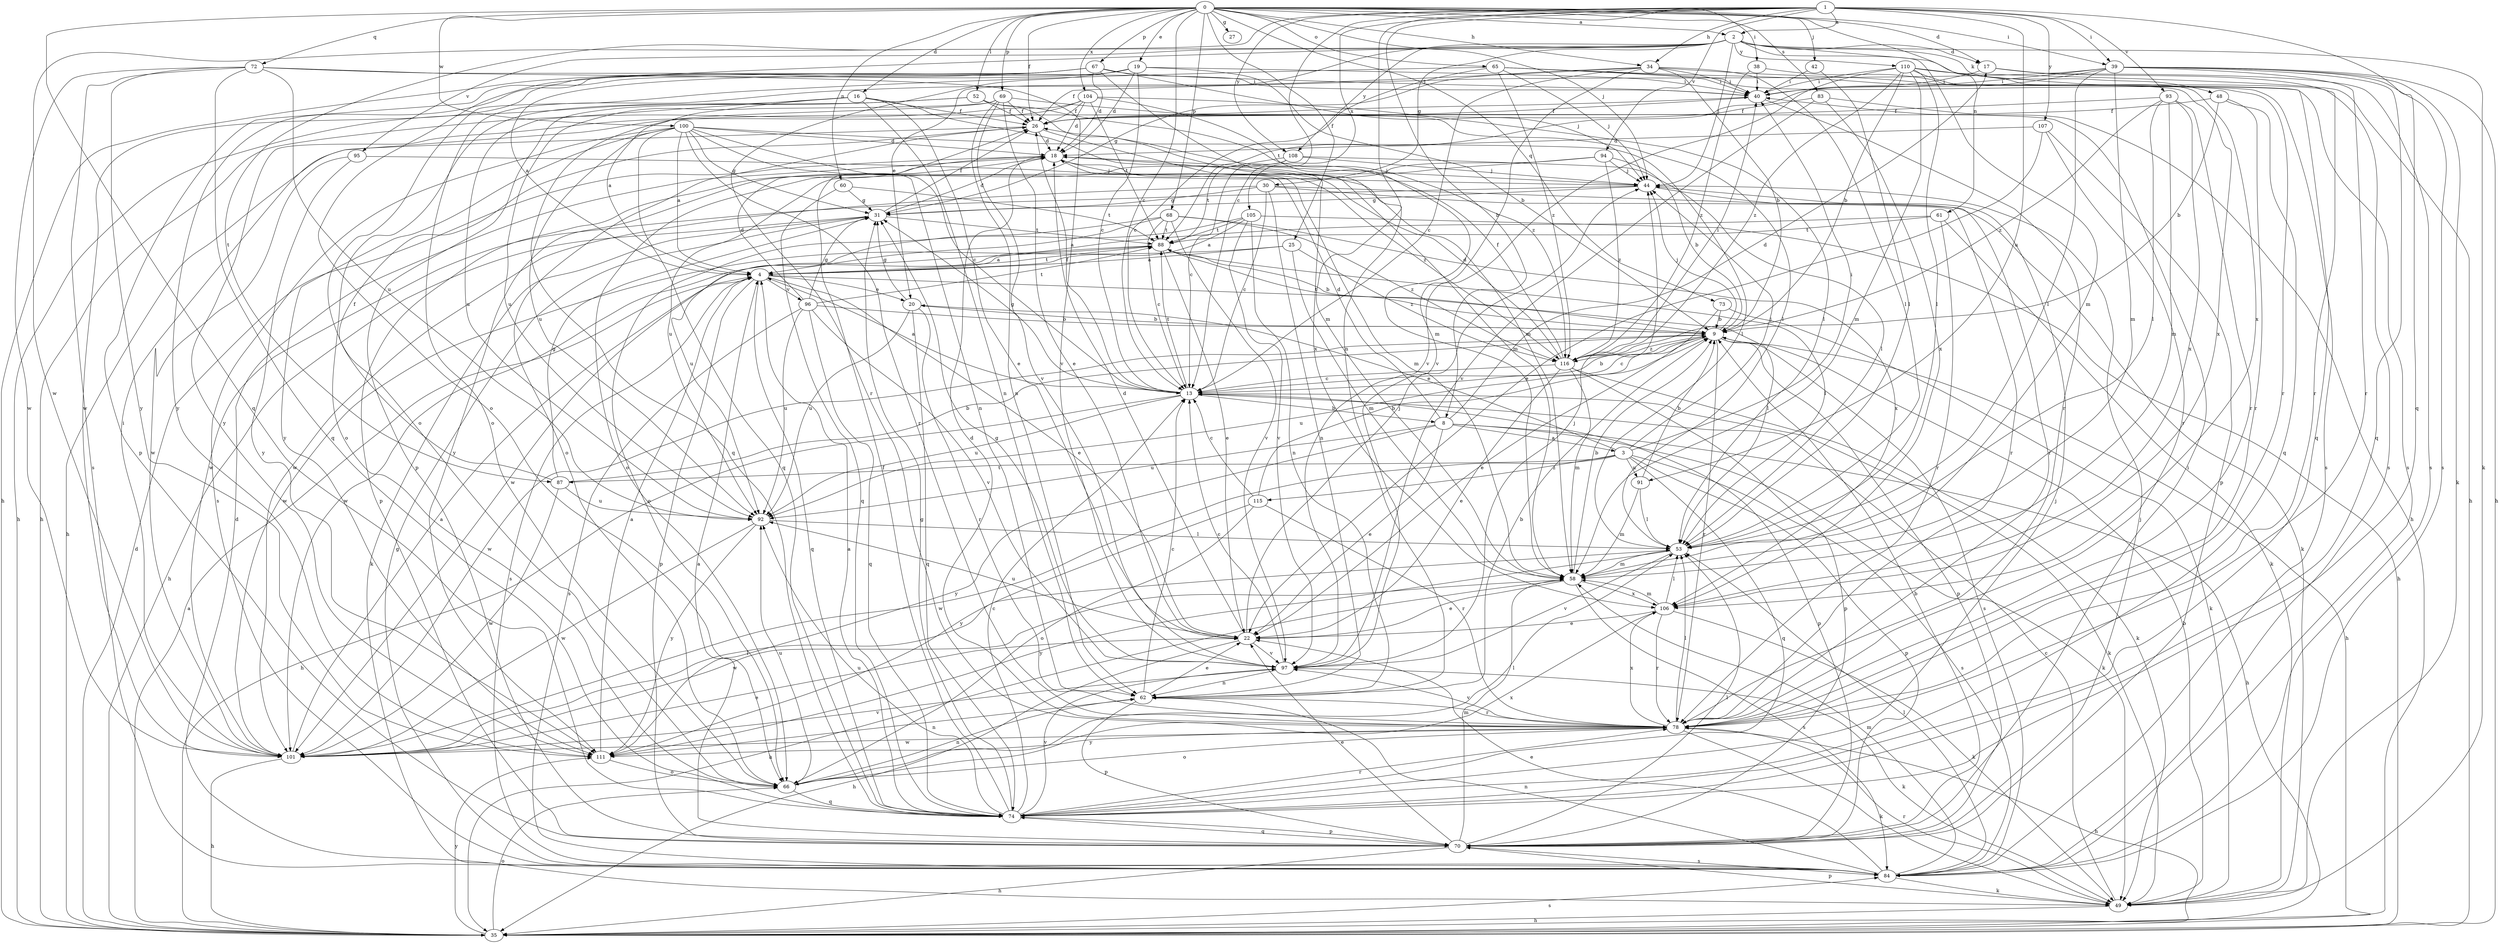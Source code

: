 strict digraph  {
0;
1;
2;
3;
4;
8;
9;
13;
16;
17;
18;
19;
20;
22;
25;
26;
27;
30;
31;
34;
35;
38;
39;
40;
42;
44;
48;
49;
52;
53;
58;
60;
61;
62;
65;
66;
67;
68;
69;
70;
72;
73;
74;
78;
83;
84;
87;
88;
91;
92;
93;
94;
95;
96;
97;
100;
101;
104;
105;
106;
107;
108;
110;
111;
115;
116;
0 -> 2  [label=a];
0 -> 13  [label=c];
0 -> 16  [label=d];
0 -> 17  [label=d];
0 -> 19  [label=e];
0 -> 25  [label=f];
0 -> 26  [label=f];
0 -> 27  [label=g];
0 -> 34  [label=h];
0 -> 38  [label=i];
0 -> 39  [label=i];
0 -> 42  [label=j];
0 -> 44  [label=j];
0 -> 52  [label=l];
0 -> 60  [label=n];
0 -> 61  [label=n];
0 -> 65  [label=o];
0 -> 67  [label=p];
0 -> 68  [label=p];
0 -> 69  [label=p];
0 -> 72  [label=q];
0 -> 73  [label=q];
0 -> 74  [label=q];
0 -> 83  [label=s];
0 -> 100  [label=w];
0 -> 104  [label=x];
1 -> 2  [label=a];
1 -> 8  [label=b];
1 -> 13  [label=c];
1 -> 34  [label=h];
1 -> 39  [label=i];
1 -> 62  [label=n];
1 -> 74  [label=q];
1 -> 87  [label=t];
1 -> 91  [label=u];
1 -> 93  [label=v];
1 -> 94  [label=v];
1 -> 105  [label=x];
1 -> 107  [label=y];
1 -> 108  [label=y];
2 -> 17  [label=d];
2 -> 20  [label=e];
2 -> 30  [label=g];
2 -> 44  [label=j];
2 -> 48  [label=k];
2 -> 49  [label=k];
2 -> 58  [label=m];
2 -> 66  [label=o];
2 -> 95  [label=v];
2 -> 101  [label=w];
2 -> 106  [label=x];
2 -> 108  [label=y];
2 -> 110  [label=y];
3 -> 20  [label=e];
3 -> 40  [label=i];
3 -> 44  [label=j];
3 -> 70  [label=p];
3 -> 74  [label=q];
3 -> 84  [label=s];
3 -> 87  [label=t];
3 -> 91  [label=u];
3 -> 101  [label=w];
3 -> 115  [label=z];
4 -> 20  [label=e];
4 -> 22  [label=e];
4 -> 53  [label=l];
4 -> 70  [label=p];
4 -> 74  [label=q];
4 -> 84  [label=s];
4 -> 88  [label=t];
4 -> 96  [label=v];
8 -> 3  [label=a];
8 -> 17  [label=d];
8 -> 18  [label=d];
8 -> 22  [label=e];
8 -> 35  [label=h];
8 -> 49  [label=k];
8 -> 92  [label=u];
8 -> 111  [label=y];
9 -> 13  [label=c];
9 -> 35  [label=h];
9 -> 44  [label=j];
9 -> 70  [label=p];
9 -> 78  [label=r];
9 -> 84  [label=s];
9 -> 88  [label=t];
9 -> 92  [label=u];
9 -> 101  [label=w];
9 -> 116  [label=z];
13 -> 4  [label=a];
13 -> 8  [label=b];
13 -> 9  [label=b];
13 -> 26  [label=f];
13 -> 31  [label=g];
13 -> 35  [label=h];
13 -> 49  [label=k];
13 -> 70  [label=p];
13 -> 88  [label=t];
13 -> 92  [label=u];
16 -> 4  [label=a];
16 -> 22  [label=e];
16 -> 26  [label=f];
16 -> 62  [label=n];
16 -> 66  [label=o];
16 -> 92  [label=u];
16 -> 106  [label=x];
17 -> 40  [label=i];
17 -> 78  [label=r];
17 -> 84  [label=s];
18 -> 44  [label=j];
18 -> 58  [label=m];
18 -> 70  [label=p];
18 -> 116  [label=z];
19 -> 4  [label=a];
19 -> 9  [label=b];
19 -> 13  [label=c];
19 -> 18  [label=d];
19 -> 40  [label=i];
19 -> 78  [label=r];
19 -> 101  [label=w];
20 -> 9  [label=b];
20 -> 31  [label=g];
20 -> 74  [label=q];
20 -> 78  [label=r];
20 -> 92  [label=u];
22 -> 18  [label=d];
22 -> 35  [label=h];
22 -> 44  [label=j];
22 -> 92  [label=u];
22 -> 97  [label=v];
25 -> 4  [label=a];
25 -> 58  [label=m];
25 -> 101  [label=w];
25 -> 116  [label=z];
26 -> 18  [label=d];
26 -> 35  [label=h];
26 -> 58  [label=m];
26 -> 66  [label=o];
30 -> 13  [label=c];
30 -> 31  [label=g];
30 -> 49  [label=k];
30 -> 62  [label=n];
30 -> 78  [label=r];
30 -> 101  [label=w];
31 -> 18  [label=d];
31 -> 26  [label=f];
31 -> 35  [label=h];
31 -> 49  [label=k];
31 -> 88  [label=t];
34 -> 9  [label=b];
34 -> 13  [label=c];
34 -> 31  [label=g];
34 -> 40  [label=i];
34 -> 53  [label=l];
34 -> 66  [label=o];
34 -> 84  [label=s];
34 -> 97  [label=v];
35 -> 4  [label=a];
35 -> 18  [label=d];
35 -> 66  [label=o];
35 -> 84  [label=s];
35 -> 111  [label=y];
38 -> 40  [label=i];
38 -> 106  [label=x];
38 -> 116  [label=z];
39 -> 26  [label=f];
39 -> 35  [label=h];
39 -> 40  [label=i];
39 -> 49  [label=k];
39 -> 53  [label=l];
39 -> 58  [label=m];
39 -> 74  [label=q];
39 -> 78  [label=r];
39 -> 84  [label=s];
39 -> 88  [label=t];
40 -> 26  [label=f];
40 -> 78  [label=r];
42 -> 40  [label=i];
42 -> 53  [label=l];
44 -> 31  [label=g];
44 -> 78  [label=r];
44 -> 101  [label=w];
48 -> 9  [label=b];
48 -> 26  [label=f];
48 -> 74  [label=q];
48 -> 78  [label=r];
49 -> 9  [label=b];
49 -> 13  [label=c];
49 -> 35  [label=h];
49 -> 70  [label=p];
49 -> 78  [label=r];
52 -> 26  [label=f];
52 -> 35  [label=h];
52 -> 58  [label=m];
52 -> 70  [label=p];
52 -> 116  [label=z];
53 -> 58  [label=m];
53 -> 97  [label=v];
53 -> 111  [label=y];
58 -> 9  [label=b];
58 -> 22  [label=e];
58 -> 35  [label=h];
58 -> 84  [label=s];
58 -> 101  [label=w];
58 -> 106  [label=x];
60 -> 31  [label=g];
60 -> 74  [label=q];
60 -> 88  [label=t];
61 -> 49  [label=k];
61 -> 78  [label=r];
61 -> 88  [label=t];
61 -> 101  [label=w];
62 -> 9  [label=b];
62 -> 13  [label=c];
62 -> 22  [label=e];
62 -> 70  [label=p];
62 -> 78  [label=r];
65 -> 13  [label=c];
65 -> 40  [label=i];
65 -> 44  [label=j];
65 -> 66  [label=o];
65 -> 78  [label=r];
65 -> 84  [label=s];
65 -> 116  [label=z];
66 -> 53  [label=l];
66 -> 62  [label=n];
66 -> 74  [label=q];
66 -> 92  [label=u];
66 -> 106  [label=x];
67 -> 18  [label=d];
67 -> 35  [label=h];
67 -> 40  [label=i];
67 -> 44  [label=j];
67 -> 58  [label=m];
67 -> 70  [label=p];
67 -> 111  [label=y];
68 -> 4  [label=a];
68 -> 13  [label=c];
68 -> 88  [label=t];
68 -> 92  [label=u];
68 -> 97  [label=v];
68 -> 106  [label=x];
68 -> 116  [label=z];
69 -> 22  [label=e];
69 -> 26  [label=f];
69 -> 53  [label=l];
69 -> 62  [label=n];
69 -> 74  [label=q];
69 -> 92  [label=u];
69 -> 97  [label=v];
70 -> 4  [label=a];
70 -> 9  [label=b];
70 -> 22  [label=e];
70 -> 35  [label=h];
70 -> 40  [label=i];
70 -> 44  [label=j];
70 -> 53  [label=l];
70 -> 58  [label=m];
70 -> 74  [label=q];
70 -> 84  [label=s];
72 -> 40  [label=i];
72 -> 74  [label=q];
72 -> 84  [label=s];
72 -> 92  [label=u];
72 -> 97  [label=v];
72 -> 101  [label=w];
72 -> 111  [label=y];
73 -> 9  [label=b];
73 -> 22  [label=e];
73 -> 49  [label=k];
74 -> 4  [label=a];
74 -> 13  [label=c];
74 -> 26  [label=f];
74 -> 31  [label=g];
74 -> 44  [label=j];
74 -> 70  [label=p];
74 -> 78  [label=r];
74 -> 92  [label=u];
74 -> 97  [label=v];
78 -> 18  [label=d];
78 -> 35  [label=h];
78 -> 49  [label=k];
78 -> 53  [label=l];
78 -> 66  [label=o];
78 -> 97  [label=v];
78 -> 101  [label=w];
78 -> 106  [label=x];
78 -> 111  [label=y];
83 -> 26  [label=f];
83 -> 35  [label=h];
83 -> 97  [label=v];
83 -> 106  [label=x];
84 -> 18  [label=d];
84 -> 22  [label=e];
84 -> 31  [label=g];
84 -> 49  [label=k];
84 -> 53  [label=l];
84 -> 58  [label=m];
84 -> 62  [label=n];
87 -> 9  [label=b];
87 -> 26  [label=f];
87 -> 31  [label=g];
87 -> 92  [label=u];
87 -> 101  [label=w];
88 -> 4  [label=a];
88 -> 9  [label=b];
88 -> 22  [label=e];
88 -> 53  [label=l];
88 -> 101  [label=w];
91 -> 9  [label=b];
91 -> 53  [label=l];
91 -> 58  [label=m];
92 -> 53  [label=l];
92 -> 101  [label=w];
92 -> 111  [label=y];
93 -> 26  [label=f];
93 -> 53  [label=l];
93 -> 58  [label=m];
93 -> 78  [label=r];
93 -> 106  [label=x];
93 -> 116  [label=z];
94 -> 9  [label=b];
94 -> 44  [label=j];
94 -> 66  [label=o];
94 -> 92  [label=u];
94 -> 116  [label=z];
95 -> 44  [label=j];
95 -> 101  [label=w];
95 -> 111  [label=y];
96 -> 9  [label=b];
96 -> 18  [label=d];
96 -> 31  [label=g];
96 -> 74  [label=q];
96 -> 84  [label=s];
96 -> 88  [label=t];
96 -> 92  [label=u];
96 -> 97  [label=v];
97 -> 13  [label=c];
97 -> 31  [label=g];
97 -> 44  [label=j];
97 -> 49  [label=k];
97 -> 62  [label=n];
100 -> 4  [label=a];
100 -> 13  [label=c];
100 -> 18  [label=d];
100 -> 31  [label=g];
100 -> 53  [label=l];
100 -> 62  [label=n];
100 -> 74  [label=q];
100 -> 78  [label=r];
100 -> 84  [label=s];
100 -> 92  [label=u];
100 -> 111  [label=y];
101 -> 4  [label=a];
101 -> 22  [label=e];
101 -> 35  [label=h];
101 -> 40  [label=i];
101 -> 53  [label=l];
101 -> 97  [label=v];
104 -> 18  [label=d];
104 -> 26  [label=f];
104 -> 35  [label=h];
104 -> 53  [label=l];
104 -> 58  [label=m];
104 -> 88  [label=t];
104 -> 111  [label=y];
105 -> 4  [label=a];
105 -> 35  [label=h];
105 -> 62  [label=n];
105 -> 66  [label=o];
105 -> 88  [label=t];
105 -> 97  [label=v];
106 -> 22  [label=e];
106 -> 49  [label=k];
106 -> 53  [label=l];
106 -> 58  [label=m];
106 -> 78  [label=r];
107 -> 18  [label=d];
107 -> 22  [label=e];
107 -> 70  [label=p];
107 -> 78  [label=r];
108 -> 13  [label=c];
108 -> 44  [label=j];
108 -> 53  [label=l];
108 -> 88  [label=t];
108 -> 111  [label=y];
110 -> 9  [label=b];
110 -> 35  [label=h];
110 -> 40  [label=i];
110 -> 53  [label=l];
110 -> 58  [label=m];
110 -> 74  [label=q];
110 -> 84  [label=s];
110 -> 97  [label=v];
110 -> 116  [label=z];
111 -> 4  [label=a];
111 -> 62  [label=n];
111 -> 66  [label=o];
115 -> 9  [label=b];
115 -> 13  [label=c];
115 -> 66  [label=o];
115 -> 78  [label=r];
115 -> 111  [label=y];
116 -> 13  [label=c];
116 -> 18  [label=d];
116 -> 22  [label=e];
116 -> 26  [label=f];
116 -> 40  [label=i];
116 -> 49  [label=k];
116 -> 58  [label=m];
116 -> 70  [label=p];
}
